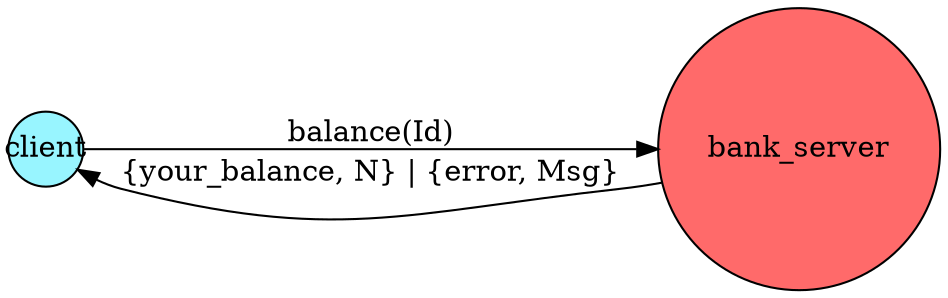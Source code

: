digraph G {
  rankdir=LR
  {
    node [style=filled shape="circle"]
    client [fillcolor=cadetblue1 fixedsize=true label="client"]
    bank [fillcolor=indianred1 label="bank_server"]
  }

  client -> bank [label="balance(Id)"]
  client -> bank [label="{your_balance, N} | {error, Msg}", dir=back]
}